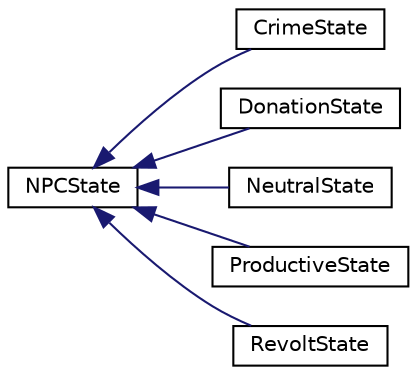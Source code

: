 digraph "Graphical Class Hierarchy"
{
 // LATEX_PDF_SIZE
  edge [fontname="Helvetica",fontsize="10",labelfontname="Helvetica",labelfontsize="10"];
  node [fontname="Helvetica",fontsize="10",shape=record];
  rankdir="LR";
  Node0 [label="NPCState",height=0.2,width=0.4,color="black", fillcolor="white", style="filled",URL="$classNPCState.html",tooltip="Abstract base class representing a state in the NPC state machine."];
  Node0 -> Node1 [dir="back",color="midnightblue",fontsize="10",style="solid",fontname="Helvetica"];
  Node1 [label="CrimeState",height=0.2,width=0.4,color="black", fillcolor="white", style="filled",URL="$classCrimeState.html",tooltip="Represents the crime state for NPCs, impacting their behavior and the city's overall conditions."];
  Node0 -> Node2 [dir="back",color="midnightblue",fontsize="10",style="solid",fontname="Helvetica"];
  Node2 [label="DonationState",height=0.2,width=0.4,color="black", fillcolor="white", style="filled",URL="$classDonationState.html",tooltip="Represents the state where NPCs are in a donation mood."];
  Node0 -> Node3 [dir="back",color="midnightblue",fontsize="10",style="solid",fontname="Helvetica"];
  Node3 [label="NeutralState",height=0.2,width=0.4,color="black", fillcolor="white", style="filled",URL="$classNeutralState.html",tooltip="Represents a neutral state in which no specific action is taken by the NPC."];
  Node0 -> Node4 [dir="back",color="midnightblue",fontsize="10",style="solid",fontname="Helvetica"];
  Node4 [label="ProductiveState",height=0.2,width=0.4,color="black", fillcolor="white", style="filled",URL="$classProductiveState.html",tooltip="Represents the productive state of NPCs."];
  Node0 -> Node5 [dir="back",color="midnightblue",fontsize="10",style="solid",fontname="Helvetica"];
  Node5 [label="RevoltState",height=0.2,width=0.4,color="black", fillcolor="white", style="filled",URL="$classRevoltState.html",tooltip="Represents the state of NPCs when they are in revolt."];
}
